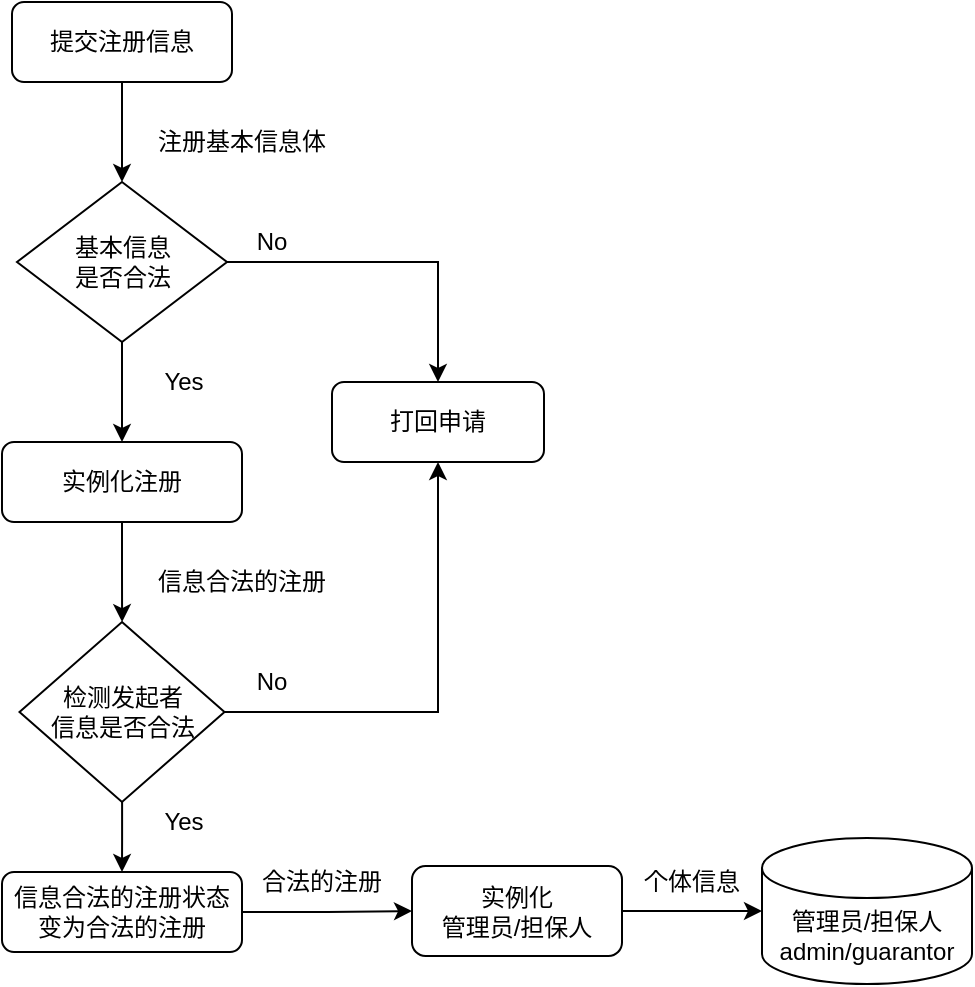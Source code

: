 <mxfile version="14.6.6" type="github">
  <diagram id="QlEv3ZjS_r0TD6_eDFP3" name="Page-1">
    <mxGraphModel dx="1422" dy="831" grid="1" gridSize="10" guides="1" tooltips="1" connect="1" arrows="1" fold="1" page="1" pageScale="1" pageWidth="827" pageHeight="1169" math="0" shadow="0">
      <root>
        <mxCell id="0" />
        <mxCell id="1" parent="0" />
        <mxCell id="AKPrMza57PKEWwLnqWA1-3" value="" style="edgeStyle=orthogonalEdgeStyle;rounded=0;orthogonalLoop=1;jettySize=auto;html=1;" edge="1" parent="1" source="AKPrMza57PKEWwLnqWA1-1" target="AKPrMza57PKEWwLnqWA1-2">
          <mxGeometry relative="1" as="geometry" />
        </mxCell>
        <mxCell id="AKPrMza57PKEWwLnqWA1-1" value="提交注册信息" style="rounded=1;whiteSpace=wrap;html=1;" vertex="1" parent="1">
          <mxGeometry x="150" y="130" width="110" height="40" as="geometry" />
        </mxCell>
        <mxCell id="AKPrMza57PKEWwLnqWA1-10" value="" style="edgeStyle=orthogonalEdgeStyle;rounded=0;orthogonalLoop=1;jettySize=auto;html=1;" edge="1" parent="1" source="AKPrMza57PKEWwLnqWA1-2" target="AKPrMza57PKEWwLnqWA1-9">
          <mxGeometry relative="1" as="geometry" />
        </mxCell>
        <mxCell id="AKPrMza57PKEWwLnqWA1-17" value="" style="edgeStyle=orthogonalEdgeStyle;rounded=0;orthogonalLoop=1;jettySize=auto;html=1;" edge="1" parent="1" source="AKPrMza57PKEWwLnqWA1-2" target="AKPrMza57PKEWwLnqWA1-16">
          <mxGeometry relative="1" as="geometry" />
        </mxCell>
        <mxCell id="AKPrMza57PKEWwLnqWA1-2" value="基本信息&lt;br&gt;是否合法" style="rhombus;whiteSpace=wrap;html=1;" vertex="1" parent="1">
          <mxGeometry x="152.5" y="220" width="105" height="80" as="geometry" />
        </mxCell>
        <mxCell id="AKPrMza57PKEWwLnqWA1-4" value="注册基本信息体" style="text;html=1;strokeColor=none;fillColor=none;align=center;verticalAlign=middle;whiteSpace=wrap;rounded=0;" vertex="1" parent="1">
          <mxGeometry x="220" y="190" width="90" height="20" as="geometry" />
        </mxCell>
        <mxCell id="AKPrMza57PKEWwLnqWA1-15" style="edgeStyle=orthogonalEdgeStyle;rounded=0;orthogonalLoop=1;jettySize=auto;html=1;entryX=0.5;entryY=1;entryDx=0;entryDy=0;" edge="1" parent="1" source="AKPrMza57PKEWwLnqWA1-6" target="AKPrMza57PKEWwLnqWA1-9">
          <mxGeometry relative="1" as="geometry" />
        </mxCell>
        <mxCell id="AKPrMza57PKEWwLnqWA1-21" value="" style="edgeStyle=orthogonalEdgeStyle;rounded=0;orthogonalLoop=1;jettySize=auto;html=1;" edge="1" parent="1" source="AKPrMza57PKEWwLnqWA1-6" target="AKPrMza57PKEWwLnqWA1-20">
          <mxGeometry relative="1" as="geometry" />
        </mxCell>
        <mxCell id="AKPrMza57PKEWwLnqWA1-6" value="检测发起者&lt;br&gt;信息是否合法" style="rhombus;whiteSpace=wrap;html=1;" vertex="1" parent="1">
          <mxGeometry x="153.75" y="440" width="102.5" height="90" as="geometry" />
        </mxCell>
        <mxCell id="AKPrMza57PKEWwLnqWA1-8" value="Yes" style="text;html=1;strokeColor=none;fillColor=none;align=center;verticalAlign=middle;whiteSpace=wrap;rounded=0;" vertex="1" parent="1">
          <mxGeometry x="216.25" y="310" width="40" height="20" as="geometry" />
        </mxCell>
        <mxCell id="AKPrMza57PKEWwLnqWA1-9" value="打回申请" style="rounded=1;whiteSpace=wrap;html=1;" vertex="1" parent="1">
          <mxGeometry x="310" y="320" width="106" height="40" as="geometry" />
        </mxCell>
        <mxCell id="AKPrMza57PKEWwLnqWA1-11" value="No" style="text;html=1;strokeColor=none;fillColor=none;align=center;verticalAlign=middle;whiteSpace=wrap;rounded=0;" vertex="1" parent="1">
          <mxGeometry x="260" y="240" width="40" height="20" as="geometry" />
        </mxCell>
        <mxCell id="AKPrMza57PKEWwLnqWA1-14" value="No" style="text;html=1;strokeColor=none;fillColor=none;align=center;verticalAlign=middle;whiteSpace=wrap;rounded=0;" vertex="1" parent="1">
          <mxGeometry x="260" y="460" width="40" height="20" as="geometry" />
        </mxCell>
        <mxCell id="AKPrMza57PKEWwLnqWA1-18" value="" style="edgeStyle=orthogonalEdgeStyle;rounded=0;orthogonalLoop=1;jettySize=auto;html=1;" edge="1" parent="1" source="AKPrMza57PKEWwLnqWA1-16" target="AKPrMza57PKEWwLnqWA1-6">
          <mxGeometry relative="1" as="geometry" />
        </mxCell>
        <mxCell id="AKPrMza57PKEWwLnqWA1-16" value="实例化注册" style="rounded=1;whiteSpace=wrap;html=1;" vertex="1" parent="1">
          <mxGeometry x="145" y="350" width="120" height="40" as="geometry" />
        </mxCell>
        <mxCell id="AKPrMza57PKEWwLnqWA1-19" value="信息合法的注册" style="text;html=1;strokeColor=none;fillColor=none;align=center;verticalAlign=middle;whiteSpace=wrap;rounded=0;" vertex="1" parent="1">
          <mxGeometry x="220" y="410" width="90" height="20" as="geometry" />
        </mxCell>
        <mxCell id="AKPrMza57PKEWwLnqWA1-25" value="" style="edgeStyle=orthogonalEdgeStyle;rounded=0;orthogonalLoop=1;jettySize=auto;html=1;" edge="1" parent="1" source="AKPrMza57PKEWwLnqWA1-20" target="AKPrMza57PKEWwLnqWA1-24">
          <mxGeometry relative="1" as="geometry" />
        </mxCell>
        <mxCell id="AKPrMza57PKEWwLnqWA1-20" value="信息合法的注册状态变为合法的注册" style="rounded=1;whiteSpace=wrap;html=1;" vertex="1" parent="1">
          <mxGeometry x="145" y="565" width="120" height="40" as="geometry" />
        </mxCell>
        <mxCell id="AKPrMza57PKEWwLnqWA1-23" value="Yes" style="text;html=1;strokeColor=none;fillColor=none;align=center;verticalAlign=middle;whiteSpace=wrap;rounded=0;" vertex="1" parent="1">
          <mxGeometry x="216.25" y="530" width="40" height="20" as="geometry" />
        </mxCell>
        <mxCell id="AKPrMza57PKEWwLnqWA1-32" value="" style="edgeStyle=orthogonalEdgeStyle;rounded=0;orthogonalLoop=1;jettySize=auto;html=1;" edge="1" parent="1" source="AKPrMza57PKEWwLnqWA1-24" target="AKPrMza57PKEWwLnqWA1-30">
          <mxGeometry relative="1" as="geometry" />
        </mxCell>
        <mxCell id="AKPrMza57PKEWwLnqWA1-24" value="实例化&lt;br&gt;管理员/担保人" style="whiteSpace=wrap;html=1;rounded=1;" vertex="1" parent="1">
          <mxGeometry x="350" y="562" width="105" height="45" as="geometry" />
        </mxCell>
        <mxCell id="AKPrMza57PKEWwLnqWA1-26" value="合法的注册" style="text;html=1;strokeColor=none;fillColor=none;align=center;verticalAlign=middle;whiteSpace=wrap;rounded=0;" vertex="1" parent="1">
          <mxGeometry x="270" y="560" width="70" height="20" as="geometry" />
        </mxCell>
        <mxCell id="AKPrMza57PKEWwLnqWA1-29" value="个体信息" style="text;html=1;strokeColor=none;fillColor=none;align=center;verticalAlign=middle;whiteSpace=wrap;rounded=0;" vertex="1" parent="1">
          <mxGeometry x="455" y="560" width="70" height="20" as="geometry" />
        </mxCell>
        <mxCell id="AKPrMza57PKEWwLnqWA1-30" value="管理员/担保人&lt;br&gt;admin/guarantor" style="shape=cylinder3;whiteSpace=wrap;html=1;boundedLbl=1;backgroundOutline=1;size=15;" vertex="1" parent="1">
          <mxGeometry x="525" y="548" width="105" height="73" as="geometry" />
        </mxCell>
      </root>
    </mxGraphModel>
  </diagram>
</mxfile>
